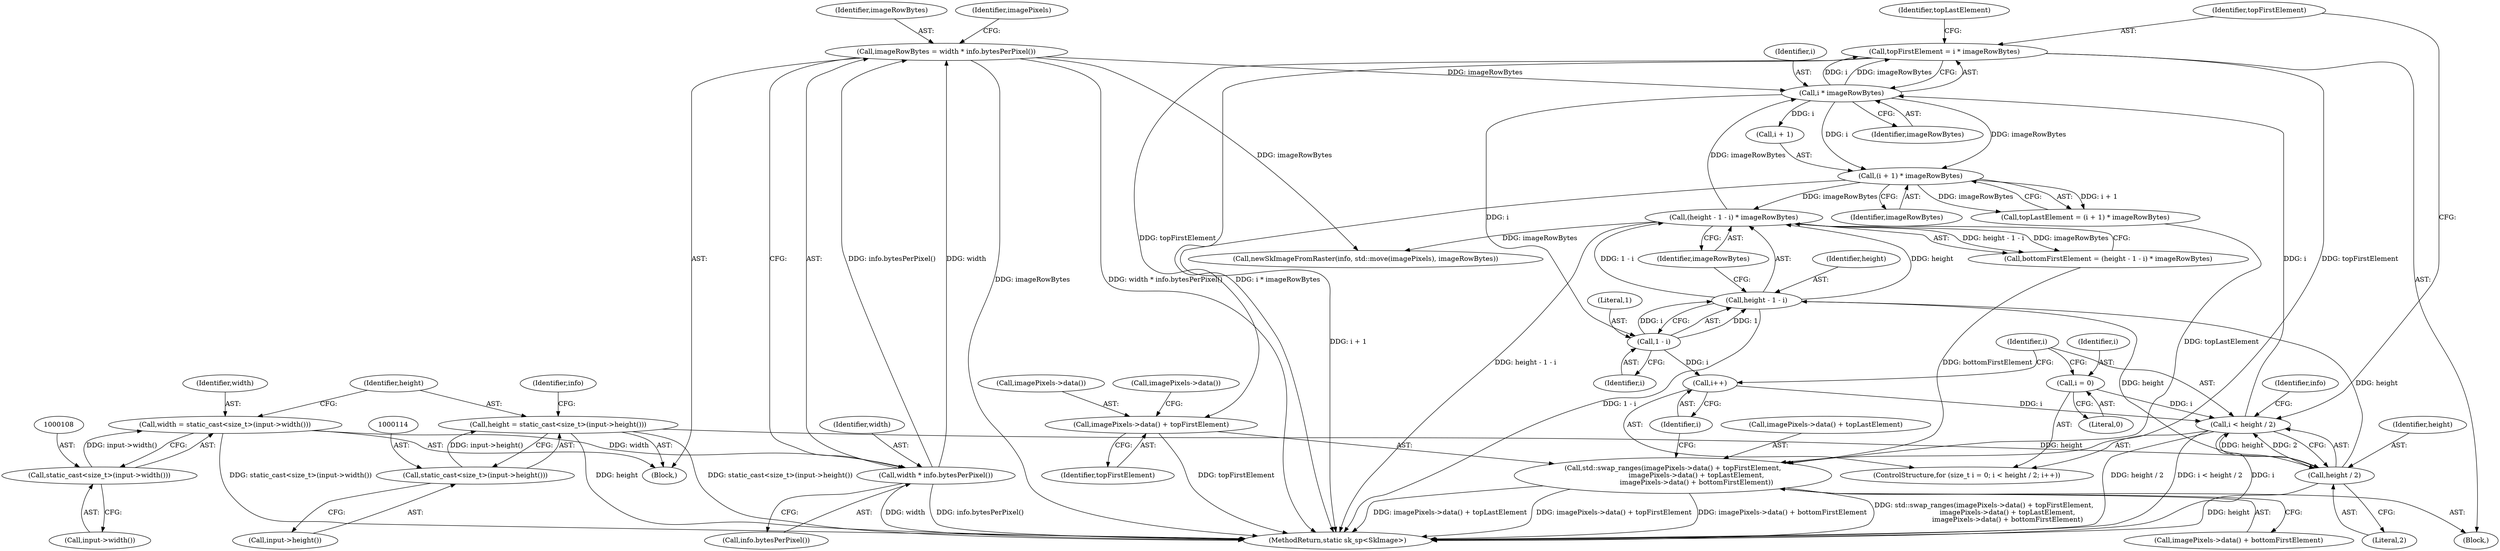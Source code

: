 digraph "1_Chrome_d59a4441697f6253e7dc3f7ae5caad6e5fd2c778_3@integer" {
"1000159" [label="(Call,topFirstElement = i * imageRowBytes)"];
"1000161" [label="(Call,i * imageRowBytes)"];
"1000150" [label="(Call,i < height / 2)"];
"1000147" [label="(Call,i = 0)"];
"1000155" [label="(Call,i++)"];
"1000178" [label="(Call,1 - i)"];
"1000152" [label="(Call,height / 2)"];
"1000111" [label="(Call,height = static_cast<size_t>(input->height()))"];
"1000113" [label="(Call,static_cast<size_t>(input->height()))"];
"1000176" [label="(Call,height - 1 - i)"];
"1000129" [label="(Call,imageRowBytes = width * info.bytesPerPixel())"];
"1000131" [label="(Call,width * info.bytesPerPixel())"];
"1000105" [label="(Call,width = static_cast<size_t>(input->width()))"];
"1000107" [label="(Call,static_cast<size_t>(input->width()))"];
"1000175" [label="(Call,(height - 1 - i) * imageRowBytes)"];
"1000167" [label="(Call,(i + 1) * imageRowBytes)"];
"1000182" [label="(Call,std::swap_ranges(imagePixels->data() + topFirstElement,\n                      imagePixels->data() + topLastElement,\n                      imagePixels->data() + bottomFirstElement))"];
"1000183" [label="(Call,imagePixels->data() + topFirstElement)"];
"1000193" [label="(Call,newSkImageFromRaster(info, std::move(imagePixels), imageRowBytes))"];
"1000118" [label="(Identifier,info)"];
"1000183" [label="(Call,imagePixels->data() + topFirstElement)"];
"1000175" [label="(Call,(height - 1 - i) * imageRowBytes)"];
"1000129" [label="(Call,imageRowBytes = width * info.bytesPerPixel())"];
"1000149" [label="(Literal,0)"];
"1000111" [label="(Call,height = static_cast<size_t>(input->height()))"];
"1000161" [label="(Call,i * imageRowBytes)"];
"1000113" [label="(Call,static_cast<size_t>(input->height()))"];
"1000130" [label="(Identifier,imageRowBytes)"];
"1000165" [label="(Call,topLastElement = (i + 1) * imageRowBytes)"];
"1000163" [label="(Identifier,imageRowBytes)"];
"1000160" [label="(Identifier,topFirstElement)"];
"1000106" [label="(Identifier,width)"];
"1000159" [label="(Call,topFirstElement = i * imageRowBytes)"];
"1000162" [label="(Identifier,i)"];
"1000105" [label="(Call,width = static_cast<size_t>(input->width()))"];
"1000132" [label="(Identifier,width)"];
"1000167" [label="(Call,(i + 1) * imageRowBytes)"];
"1000156" [label="(Identifier,i)"];
"1000157" [label="(Block,)"];
"1000180" [label="(Identifier,i)"];
"1000103" [label="(Block,)"];
"1000171" [label="(Identifier,imageRowBytes)"];
"1000115" [label="(Call,input->height())"];
"1000155" [label="(Call,i++)"];
"1000173" [label="(Call,bottomFirstElement = (height - 1 - i) * imageRowBytes)"];
"1000189" [label="(Call,imagePixels->data() + bottomFirstElement)"];
"1000153" [label="(Identifier,height)"];
"1000147" [label="(Call,i = 0)"];
"1000186" [label="(Call,imagePixels->data() + topLastElement)"];
"1000185" [label="(Identifier,topFirstElement)"];
"1000176" [label="(Call,height - 1 - i)"];
"1000150" [label="(Call,i < height / 2)"];
"1000168" [label="(Call,i + 1)"];
"1000166" [label="(Identifier,topLastElement)"];
"1000198" [label="(MethodReturn,static sk_sp<SkImage>)"];
"1000181" [label="(Identifier,imageRowBytes)"];
"1000136" [label="(Identifier,imagePixels)"];
"1000133" [label="(Call,info.bytesPerPixel())"];
"1000187" [label="(Call,imagePixels->data())"];
"1000107" [label="(Call,static_cast<size_t>(input->width()))"];
"1000184" [label="(Call,imagePixels->data())"];
"1000109" [label="(Call,input->width())"];
"1000145" [label="(ControlStructure,for (size_t i = 0; i < height / 2; i++))"];
"1000178" [label="(Call,1 - i)"];
"1000152" [label="(Call,height / 2)"];
"1000177" [label="(Identifier,height)"];
"1000112" [label="(Identifier,height)"];
"1000131" [label="(Call,width * info.bytesPerPixel())"];
"1000182" [label="(Call,std::swap_ranges(imagePixels->data() + topFirstElement,\n                      imagePixels->data() + topLastElement,\n                      imagePixels->data() + bottomFirstElement))"];
"1000179" [label="(Literal,1)"];
"1000148" [label="(Identifier,i)"];
"1000154" [label="(Literal,2)"];
"1000194" [label="(Identifier,info)"];
"1000151" [label="(Identifier,i)"];
"1000159" -> "1000157"  [label="AST: "];
"1000159" -> "1000161"  [label="CFG: "];
"1000160" -> "1000159"  [label="AST: "];
"1000161" -> "1000159"  [label="AST: "];
"1000166" -> "1000159"  [label="CFG: "];
"1000159" -> "1000198"  [label="DDG: i * imageRowBytes"];
"1000161" -> "1000159"  [label="DDG: i"];
"1000161" -> "1000159"  [label="DDG: imageRowBytes"];
"1000159" -> "1000182"  [label="DDG: topFirstElement"];
"1000159" -> "1000183"  [label="DDG: topFirstElement"];
"1000161" -> "1000163"  [label="CFG: "];
"1000162" -> "1000161"  [label="AST: "];
"1000163" -> "1000161"  [label="AST: "];
"1000150" -> "1000161"  [label="DDG: i"];
"1000129" -> "1000161"  [label="DDG: imageRowBytes"];
"1000175" -> "1000161"  [label="DDG: imageRowBytes"];
"1000161" -> "1000167"  [label="DDG: i"];
"1000161" -> "1000167"  [label="DDG: imageRowBytes"];
"1000161" -> "1000168"  [label="DDG: i"];
"1000161" -> "1000178"  [label="DDG: i"];
"1000150" -> "1000145"  [label="AST: "];
"1000150" -> "1000152"  [label="CFG: "];
"1000151" -> "1000150"  [label="AST: "];
"1000152" -> "1000150"  [label="AST: "];
"1000160" -> "1000150"  [label="CFG: "];
"1000194" -> "1000150"  [label="CFG: "];
"1000150" -> "1000198"  [label="DDG: i < height / 2"];
"1000150" -> "1000198"  [label="DDG: i"];
"1000150" -> "1000198"  [label="DDG: height / 2"];
"1000147" -> "1000150"  [label="DDG: i"];
"1000155" -> "1000150"  [label="DDG: i"];
"1000152" -> "1000150"  [label="DDG: height"];
"1000152" -> "1000150"  [label="DDG: 2"];
"1000147" -> "1000145"  [label="AST: "];
"1000147" -> "1000149"  [label="CFG: "];
"1000148" -> "1000147"  [label="AST: "];
"1000149" -> "1000147"  [label="AST: "];
"1000151" -> "1000147"  [label="CFG: "];
"1000155" -> "1000145"  [label="AST: "];
"1000155" -> "1000156"  [label="CFG: "];
"1000156" -> "1000155"  [label="AST: "];
"1000151" -> "1000155"  [label="CFG: "];
"1000178" -> "1000155"  [label="DDG: i"];
"1000178" -> "1000176"  [label="AST: "];
"1000178" -> "1000180"  [label="CFG: "];
"1000179" -> "1000178"  [label="AST: "];
"1000180" -> "1000178"  [label="AST: "];
"1000176" -> "1000178"  [label="CFG: "];
"1000178" -> "1000176"  [label="DDG: 1"];
"1000178" -> "1000176"  [label="DDG: i"];
"1000152" -> "1000154"  [label="CFG: "];
"1000153" -> "1000152"  [label="AST: "];
"1000154" -> "1000152"  [label="AST: "];
"1000152" -> "1000198"  [label="DDG: height"];
"1000111" -> "1000152"  [label="DDG: height"];
"1000176" -> "1000152"  [label="DDG: height"];
"1000152" -> "1000176"  [label="DDG: height"];
"1000111" -> "1000103"  [label="AST: "];
"1000111" -> "1000113"  [label="CFG: "];
"1000112" -> "1000111"  [label="AST: "];
"1000113" -> "1000111"  [label="AST: "];
"1000118" -> "1000111"  [label="CFG: "];
"1000111" -> "1000198"  [label="DDG: height"];
"1000111" -> "1000198"  [label="DDG: static_cast<size_t>(input->height())"];
"1000113" -> "1000111"  [label="DDG: input->height()"];
"1000113" -> "1000115"  [label="CFG: "];
"1000114" -> "1000113"  [label="AST: "];
"1000115" -> "1000113"  [label="AST: "];
"1000176" -> "1000175"  [label="AST: "];
"1000177" -> "1000176"  [label="AST: "];
"1000181" -> "1000176"  [label="CFG: "];
"1000176" -> "1000198"  [label="DDG: 1 - i"];
"1000176" -> "1000175"  [label="DDG: height"];
"1000176" -> "1000175"  [label="DDG: 1 - i"];
"1000129" -> "1000103"  [label="AST: "];
"1000129" -> "1000131"  [label="CFG: "];
"1000130" -> "1000129"  [label="AST: "];
"1000131" -> "1000129"  [label="AST: "];
"1000136" -> "1000129"  [label="CFG: "];
"1000129" -> "1000198"  [label="DDG: imageRowBytes"];
"1000129" -> "1000198"  [label="DDG: width * info.bytesPerPixel()"];
"1000131" -> "1000129"  [label="DDG: width"];
"1000131" -> "1000129"  [label="DDG: info.bytesPerPixel()"];
"1000129" -> "1000193"  [label="DDG: imageRowBytes"];
"1000131" -> "1000133"  [label="CFG: "];
"1000132" -> "1000131"  [label="AST: "];
"1000133" -> "1000131"  [label="AST: "];
"1000131" -> "1000198"  [label="DDG: width"];
"1000131" -> "1000198"  [label="DDG: info.bytesPerPixel()"];
"1000105" -> "1000131"  [label="DDG: width"];
"1000105" -> "1000103"  [label="AST: "];
"1000105" -> "1000107"  [label="CFG: "];
"1000106" -> "1000105"  [label="AST: "];
"1000107" -> "1000105"  [label="AST: "];
"1000112" -> "1000105"  [label="CFG: "];
"1000105" -> "1000198"  [label="DDG: static_cast<size_t>(input->width())"];
"1000107" -> "1000105"  [label="DDG: input->width()"];
"1000107" -> "1000109"  [label="CFG: "];
"1000108" -> "1000107"  [label="AST: "];
"1000109" -> "1000107"  [label="AST: "];
"1000175" -> "1000173"  [label="AST: "];
"1000175" -> "1000181"  [label="CFG: "];
"1000181" -> "1000175"  [label="AST: "];
"1000173" -> "1000175"  [label="CFG: "];
"1000175" -> "1000198"  [label="DDG: height - 1 - i"];
"1000175" -> "1000173"  [label="DDG: height - 1 - i"];
"1000175" -> "1000173"  [label="DDG: imageRowBytes"];
"1000167" -> "1000175"  [label="DDG: imageRowBytes"];
"1000175" -> "1000193"  [label="DDG: imageRowBytes"];
"1000167" -> "1000165"  [label="AST: "];
"1000167" -> "1000171"  [label="CFG: "];
"1000168" -> "1000167"  [label="AST: "];
"1000171" -> "1000167"  [label="AST: "];
"1000165" -> "1000167"  [label="CFG: "];
"1000167" -> "1000198"  [label="DDG: i + 1"];
"1000167" -> "1000165"  [label="DDG: i + 1"];
"1000167" -> "1000165"  [label="DDG: imageRowBytes"];
"1000182" -> "1000157"  [label="AST: "];
"1000182" -> "1000189"  [label="CFG: "];
"1000183" -> "1000182"  [label="AST: "];
"1000186" -> "1000182"  [label="AST: "];
"1000189" -> "1000182"  [label="AST: "];
"1000156" -> "1000182"  [label="CFG: "];
"1000182" -> "1000198"  [label="DDG: imagePixels->data() + bottomFirstElement"];
"1000182" -> "1000198"  [label="DDG: std::swap_ranges(imagePixels->data() + topFirstElement,\n                      imagePixels->data() + topLastElement,\n                      imagePixels->data() + bottomFirstElement)"];
"1000182" -> "1000198"  [label="DDG: imagePixels->data() + topLastElement"];
"1000182" -> "1000198"  [label="DDG: imagePixels->data() + topFirstElement"];
"1000165" -> "1000182"  [label="DDG: topLastElement"];
"1000173" -> "1000182"  [label="DDG: bottomFirstElement"];
"1000183" -> "1000185"  [label="CFG: "];
"1000184" -> "1000183"  [label="AST: "];
"1000185" -> "1000183"  [label="AST: "];
"1000187" -> "1000183"  [label="CFG: "];
"1000183" -> "1000198"  [label="DDG: topFirstElement"];
}

